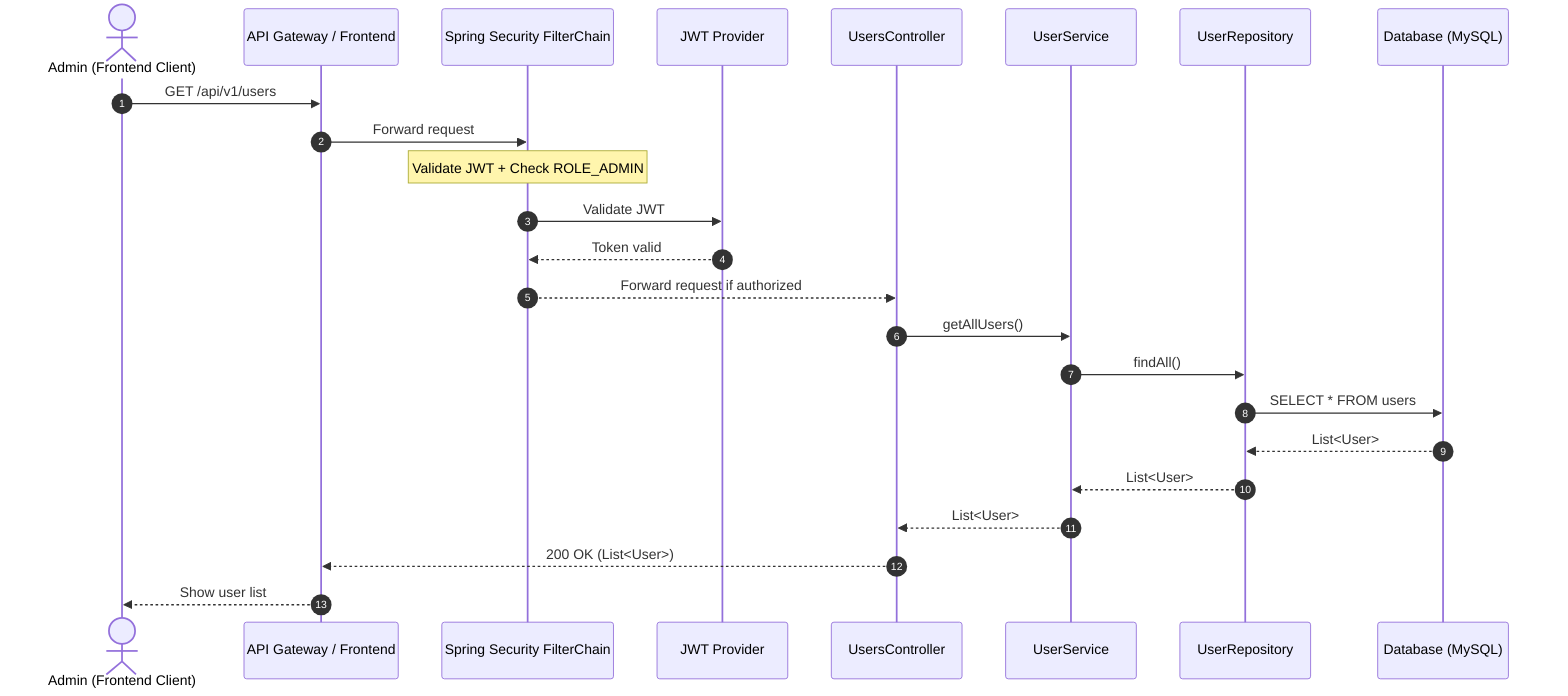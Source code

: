sequenceDiagram
    autonumber
    actor Admin as Admin (Frontend Client)
    participant Gateway as API Gateway / Frontend
    participant SecFilter as Spring Security FilterChain
    participant JwtProvider as JWT Provider
    participant UsersController as UsersController
    participant UserService as UserService
    participant UserRepo as UserRepository
    participant DB as Database (MySQL)

    Admin->>Gateway: GET /api/v1/users
    Gateway->>SecFilter: Forward request

    Note over SecFilter: Validate JWT + Check ROLE_ADMIN
    SecFilter->>JwtProvider: Validate JWT
    JwtProvider-->>SecFilter: Token valid
    SecFilter-->>UsersController: Forward request if authorized

    UsersController->>UserService: getAllUsers()
    UserService->>UserRepo: findAll()
    UserRepo->>DB: SELECT * FROM users
    DB-->>UserRepo: List<User>
    UserRepo-->>UserService: List<User>
    UserService-->>UsersController: List<User>
    UsersController-->>Gateway: 200 OK (List<User>)
    Gateway-->>Admin: Show user list